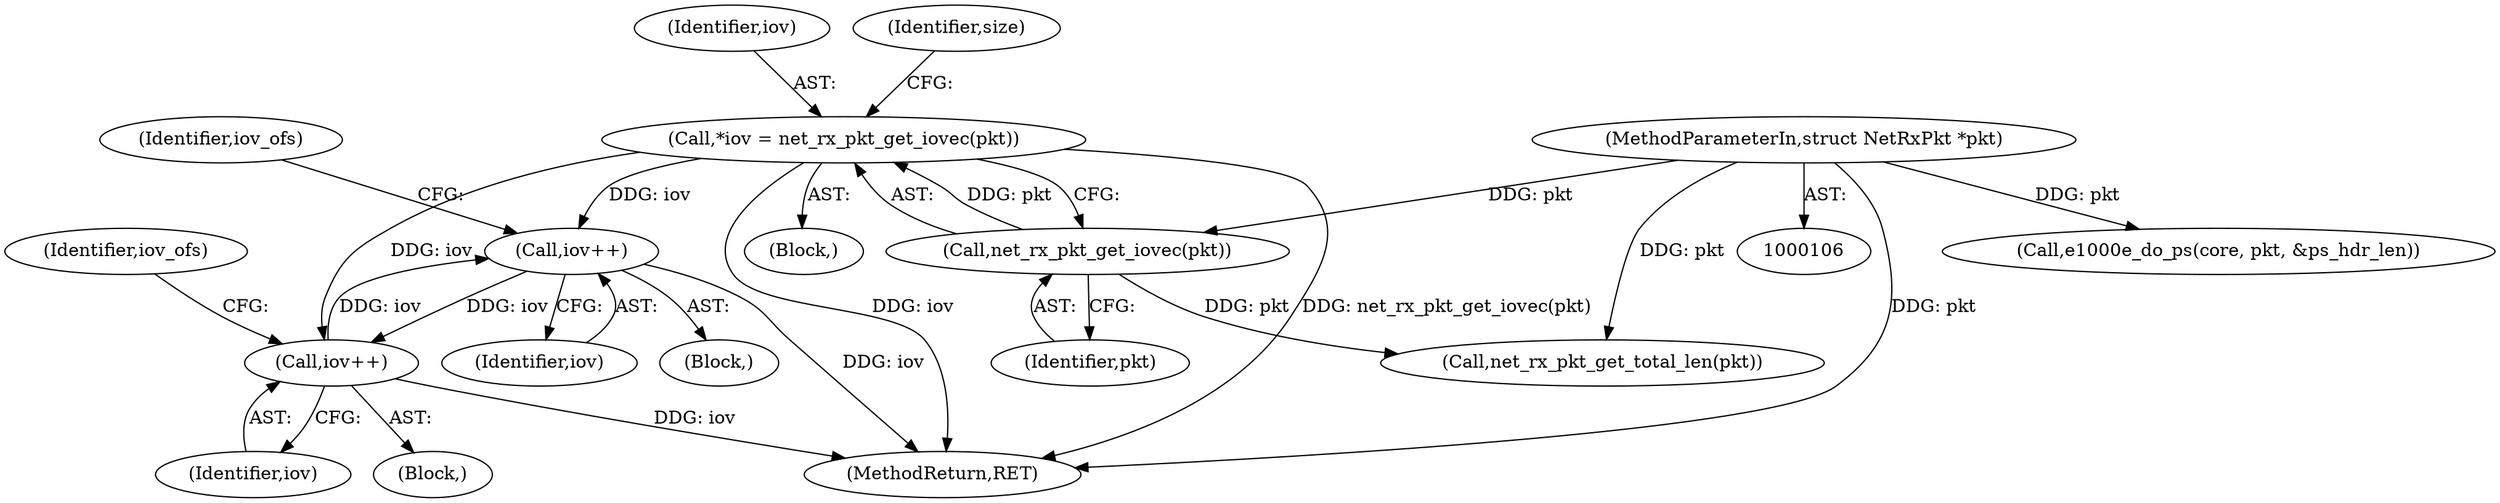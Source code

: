 digraph "0_qemu_4154c7e03fa55b4cf52509a83d50d6c09d743b77_0@pointer" {
"1000358" [label="(Call,iov++)"];
"1000300" [label="(Call,iov++)"];
"1000130" [label="(Call,*iov = net_rx_pkt_get_iovec(pkt))"];
"1000132" [label="(Call,net_rx_pkt_get_iovec(pkt))"];
"1000108" [label="(MethodParameterIn,struct NetRxPkt *pkt)"];
"1000358" [label="(Call,iov++)"];
"1000300" [label="(Call,iov++)"];
"1000303" [label="(Identifier,iov_ofs)"];
"1000361" [label="(Identifier,iov_ofs)"];
"1000130" [label="(Call,*iov = net_rx_pkt_get_iovec(pkt))"];
"1000301" [label="(Identifier,iov)"];
"1000131" [label="(Identifier,iov)"];
"1000359" [label="(Identifier,iov)"];
"1000111" [label="(Block,)"];
"1000358" [label="(Call,iov++)"];
"1000132" [label="(Call,net_rx_pkt_get_iovec(pkt))"];
"1000156" [label="(Call,e1000e_do_ps(core, pkt, &ps_hdr_len))"];
"1000137" [label="(Call,net_rx_pkt_get_total_len(pkt))"];
"1000136" [label="(Identifier,size)"];
"1000299" [label="(Block,)"];
"1000108" [label="(MethodParameterIn,struct NetRxPkt *pkt)"];
"1000133" [label="(Identifier,pkt)"];
"1000439" [label="(MethodReturn,RET)"];
"1000357" [label="(Block,)"];
"1000358" -> "1000357"  [label="AST: "];
"1000358" -> "1000359"  [label="CFG: "];
"1000359" -> "1000358"  [label="AST: "];
"1000361" -> "1000358"  [label="CFG: "];
"1000358" -> "1000439"  [label="DDG: iov"];
"1000358" -> "1000300"  [label="DDG: iov"];
"1000300" -> "1000358"  [label="DDG: iov"];
"1000130" -> "1000358"  [label="DDG: iov"];
"1000300" -> "1000299"  [label="AST: "];
"1000300" -> "1000301"  [label="CFG: "];
"1000301" -> "1000300"  [label="AST: "];
"1000303" -> "1000300"  [label="CFG: "];
"1000300" -> "1000439"  [label="DDG: iov"];
"1000130" -> "1000300"  [label="DDG: iov"];
"1000130" -> "1000111"  [label="AST: "];
"1000130" -> "1000132"  [label="CFG: "];
"1000131" -> "1000130"  [label="AST: "];
"1000132" -> "1000130"  [label="AST: "];
"1000136" -> "1000130"  [label="CFG: "];
"1000130" -> "1000439"  [label="DDG: net_rx_pkt_get_iovec(pkt)"];
"1000130" -> "1000439"  [label="DDG: iov"];
"1000132" -> "1000130"  [label="DDG: pkt"];
"1000132" -> "1000133"  [label="CFG: "];
"1000133" -> "1000132"  [label="AST: "];
"1000108" -> "1000132"  [label="DDG: pkt"];
"1000132" -> "1000137"  [label="DDG: pkt"];
"1000108" -> "1000106"  [label="AST: "];
"1000108" -> "1000439"  [label="DDG: pkt"];
"1000108" -> "1000137"  [label="DDG: pkt"];
"1000108" -> "1000156"  [label="DDG: pkt"];
}
